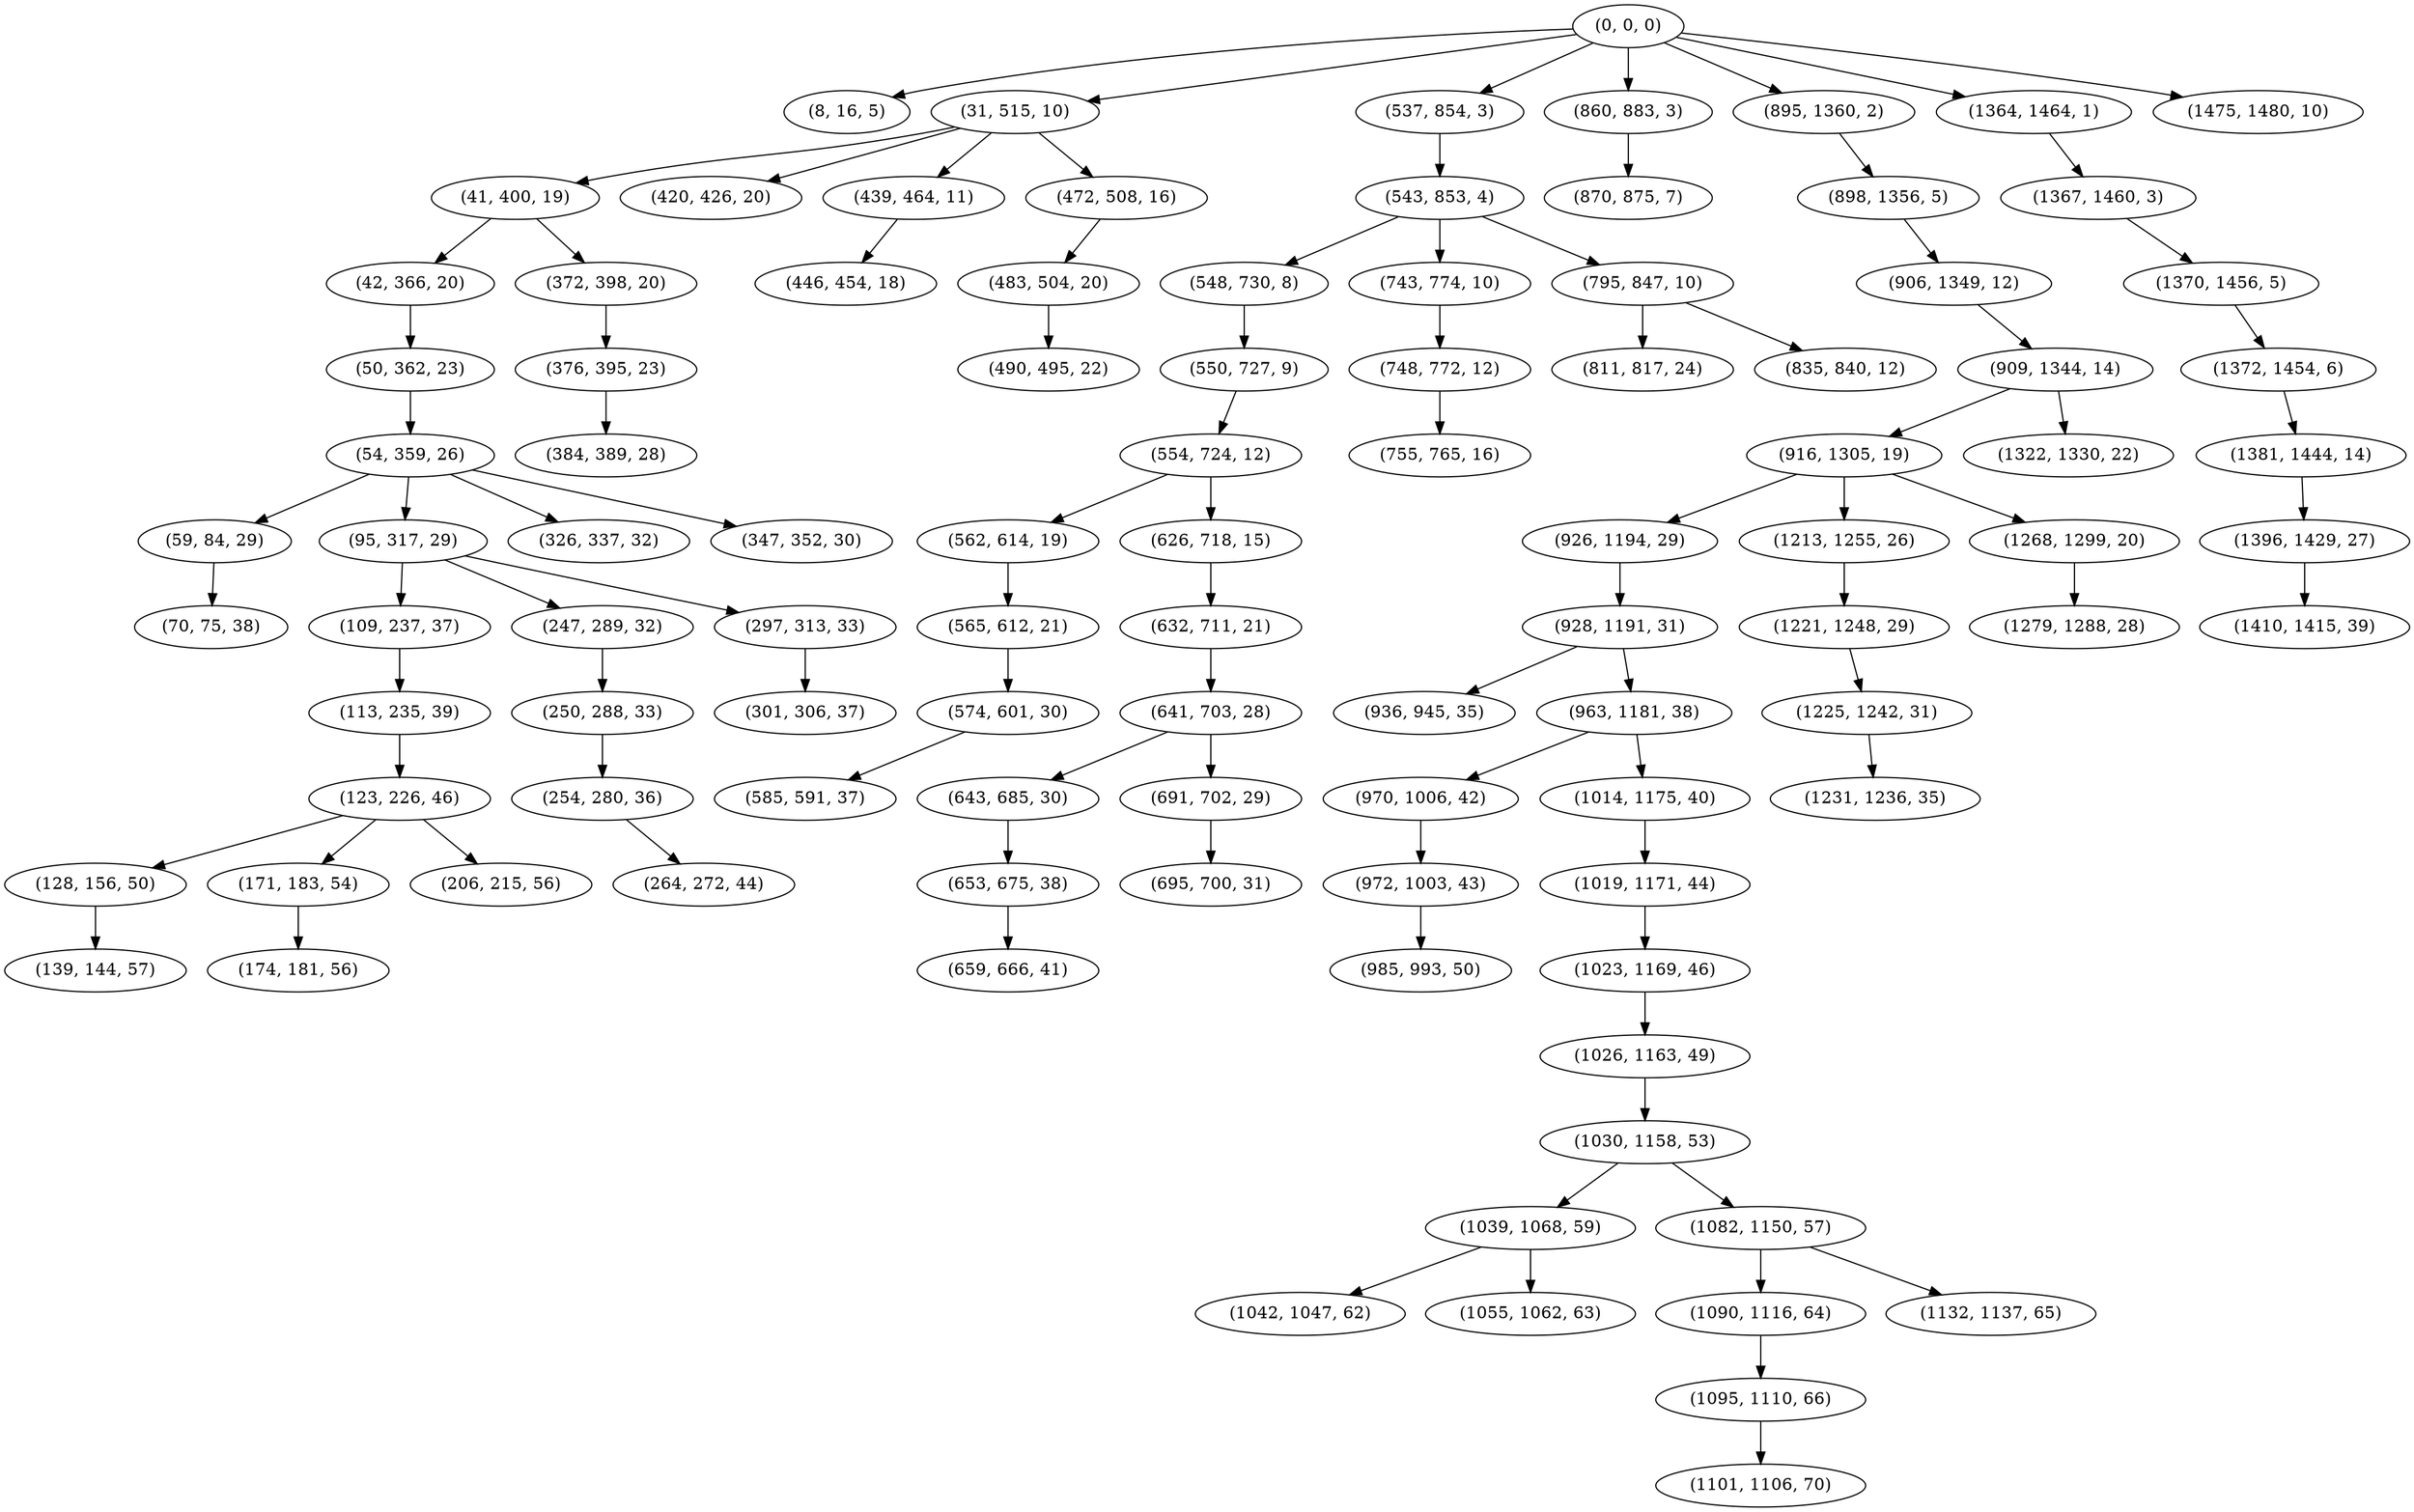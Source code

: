 digraph tree {
    "(0, 0, 0)";
    "(8, 16, 5)";
    "(31, 515, 10)";
    "(41, 400, 19)";
    "(42, 366, 20)";
    "(50, 362, 23)";
    "(54, 359, 26)";
    "(59, 84, 29)";
    "(70, 75, 38)";
    "(95, 317, 29)";
    "(109, 237, 37)";
    "(113, 235, 39)";
    "(123, 226, 46)";
    "(128, 156, 50)";
    "(139, 144, 57)";
    "(171, 183, 54)";
    "(174, 181, 56)";
    "(206, 215, 56)";
    "(247, 289, 32)";
    "(250, 288, 33)";
    "(254, 280, 36)";
    "(264, 272, 44)";
    "(297, 313, 33)";
    "(301, 306, 37)";
    "(326, 337, 32)";
    "(347, 352, 30)";
    "(372, 398, 20)";
    "(376, 395, 23)";
    "(384, 389, 28)";
    "(420, 426, 20)";
    "(439, 464, 11)";
    "(446, 454, 18)";
    "(472, 508, 16)";
    "(483, 504, 20)";
    "(490, 495, 22)";
    "(537, 854, 3)";
    "(543, 853, 4)";
    "(548, 730, 8)";
    "(550, 727, 9)";
    "(554, 724, 12)";
    "(562, 614, 19)";
    "(565, 612, 21)";
    "(574, 601, 30)";
    "(585, 591, 37)";
    "(626, 718, 15)";
    "(632, 711, 21)";
    "(641, 703, 28)";
    "(643, 685, 30)";
    "(653, 675, 38)";
    "(659, 666, 41)";
    "(691, 702, 29)";
    "(695, 700, 31)";
    "(743, 774, 10)";
    "(748, 772, 12)";
    "(755, 765, 16)";
    "(795, 847, 10)";
    "(811, 817, 24)";
    "(835, 840, 12)";
    "(860, 883, 3)";
    "(870, 875, 7)";
    "(895, 1360, 2)";
    "(898, 1356, 5)";
    "(906, 1349, 12)";
    "(909, 1344, 14)";
    "(916, 1305, 19)";
    "(926, 1194, 29)";
    "(928, 1191, 31)";
    "(936, 945, 35)";
    "(963, 1181, 38)";
    "(970, 1006, 42)";
    "(972, 1003, 43)";
    "(985, 993, 50)";
    "(1014, 1175, 40)";
    "(1019, 1171, 44)";
    "(1023, 1169, 46)";
    "(1026, 1163, 49)";
    "(1030, 1158, 53)";
    "(1039, 1068, 59)";
    "(1042, 1047, 62)";
    "(1055, 1062, 63)";
    "(1082, 1150, 57)";
    "(1090, 1116, 64)";
    "(1095, 1110, 66)";
    "(1101, 1106, 70)";
    "(1132, 1137, 65)";
    "(1213, 1255, 26)";
    "(1221, 1248, 29)";
    "(1225, 1242, 31)";
    "(1231, 1236, 35)";
    "(1268, 1299, 20)";
    "(1279, 1288, 28)";
    "(1322, 1330, 22)";
    "(1364, 1464, 1)";
    "(1367, 1460, 3)";
    "(1370, 1456, 5)";
    "(1372, 1454, 6)";
    "(1381, 1444, 14)";
    "(1396, 1429, 27)";
    "(1410, 1415, 39)";
    "(1475, 1480, 10)";
    "(0, 0, 0)" -> "(8, 16, 5)";
    "(0, 0, 0)" -> "(31, 515, 10)";
    "(0, 0, 0)" -> "(537, 854, 3)";
    "(0, 0, 0)" -> "(860, 883, 3)";
    "(0, 0, 0)" -> "(895, 1360, 2)";
    "(0, 0, 0)" -> "(1364, 1464, 1)";
    "(0, 0, 0)" -> "(1475, 1480, 10)";
    "(31, 515, 10)" -> "(41, 400, 19)";
    "(31, 515, 10)" -> "(420, 426, 20)";
    "(31, 515, 10)" -> "(439, 464, 11)";
    "(31, 515, 10)" -> "(472, 508, 16)";
    "(41, 400, 19)" -> "(42, 366, 20)";
    "(41, 400, 19)" -> "(372, 398, 20)";
    "(42, 366, 20)" -> "(50, 362, 23)";
    "(50, 362, 23)" -> "(54, 359, 26)";
    "(54, 359, 26)" -> "(59, 84, 29)";
    "(54, 359, 26)" -> "(95, 317, 29)";
    "(54, 359, 26)" -> "(326, 337, 32)";
    "(54, 359, 26)" -> "(347, 352, 30)";
    "(59, 84, 29)" -> "(70, 75, 38)";
    "(95, 317, 29)" -> "(109, 237, 37)";
    "(95, 317, 29)" -> "(247, 289, 32)";
    "(95, 317, 29)" -> "(297, 313, 33)";
    "(109, 237, 37)" -> "(113, 235, 39)";
    "(113, 235, 39)" -> "(123, 226, 46)";
    "(123, 226, 46)" -> "(128, 156, 50)";
    "(123, 226, 46)" -> "(171, 183, 54)";
    "(123, 226, 46)" -> "(206, 215, 56)";
    "(128, 156, 50)" -> "(139, 144, 57)";
    "(171, 183, 54)" -> "(174, 181, 56)";
    "(247, 289, 32)" -> "(250, 288, 33)";
    "(250, 288, 33)" -> "(254, 280, 36)";
    "(254, 280, 36)" -> "(264, 272, 44)";
    "(297, 313, 33)" -> "(301, 306, 37)";
    "(372, 398, 20)" -> "(376, 395, 23)";
    "(376, 395, 23)" -> "(384, 389, 28)";
    "(439, 464, 11)" -> "(446, 454, 18)";
    "(472, 508, 16)" -> "(483, 504, 20)";
    "(483, 504, 20)" -> "(490, 495, 22)";
    "(537, 854, 3)" -> "(543, 853, 4)";
    "(543, 853, 4)" -> "(548, 730, 8)";
    "(543, 853, 4)" -> "(743, 774, 10)";
    "(543, 853, 4)" -> "(795, 847, 10)";
    "(548, 730, 8)" -> "(550, 727, 9)";
    "(550, 727, 9)" -> "(554, 724, 12)";
    "(554, 724, 12)" -> "(562, 614, 19)";
    "(554, 724, 12)" -> "(626, 718, 15)";
    "(562, 614, 19)" -> "(565, 612, 21)";
    "(565, 612, 21)" -> "(574, 601, 30)";
    "(574, 601, 30)" -> "(585, 591, 37)";
    "(626, 718, 15)" -> "(632, 711, 21)";
    "(632, 711, 21)" -> "(641, 703, 28)";
    "(641, 703, 28)" -> "(643, 685, 30)";
    "(641, 703, 28)" -> "(691, 702, 29)";
    "(643, 685, 30)" -> "(653, 675, 38)";
    "(653, 675, 38)" -> "(659, 666, 41)";
    "(691, 702, 29)" -> "(695, 700, 31)";
    "(743, 774, 10)" -> "(748, 772, 12)";
    "(748, 772, 12)" -> "(755, 765, 16)";
    "(795, 847, 10)" -> "(811, 817, 24)";
    "(795, 847, 10)" -> "(835, 840, 12)";
    "(860, 883, 3)" -> "(870, 875, 7)";
    "(895, 1360, 2)" -> "(898, 1356, 5)";
    "(898, 1356, 5)" -> "(906, 1349, 12)";
    "(906, 1349, 12)" -> "(909, 1344, 14)";
    "(909, 1344, 14)" -> "(916, 1305, 19)";
    "(909, 1344, 14)" -> "(1322, 1330, 22)";
    "(916, 1305, 19)" -> "(926, 1194, 29)";
    "(916, 1305, 19)" -> "(1213, 1255, 26)";
    "(916, 1305, 19)" -> "(1268, 1299, 20)";
    "(926, 1194, 29)" -> "(928, 1191, 31)";
    "(928, 1191, 31)" -> "(936, 945, 35)";
    "(928, 1191, 31)" -> "(963, 1181, 38)";
    "(963, 1181, 38)" -> "(970, 1006, 42)";
    "(963, 1181, 38)" -> "(1014, 1175, 40)";
    "(970, 1006, 42)" -> "(972, 1003, 43)";
    "(972, 1003, 43)" -> "(985, 993, 50)";
    "(1014, 1175, 40)" -> "(1019, 1171, 44)";
    "(1019, 1171, 44)" -> "(1023, 1169, 46)";
    "(1023, 1169, 46)" -> "(1026, 1163, 49)";
    "(1026, 1163, 49)" -> "(1030, 1158, 53)";
    "(1030, 1158, 53)" -> "(1039, 1068, 59)";
    "(1030, 1158, 53)" -> "(1082, 1150, 57)";
    "(1039, 1068, 59)" -> "(1042, 1047, 62)";
    "(1039, 1068, 59)" -> "(1055, 1062, 63)";
    "(1082, 1150, 57)" -> "(1090, 1116, 64)";
    "(1082, 1150, 57)" -> "(1132, 1137, 65)";
    "(1090, 1116, 64)" -> "(1095, 1110, 66)";
    "(1095, 1110, 66)" -> "(1101, 1106, 70)";
    "(1213, 1255, 26)" -> "(1221, 1248, 29)";
    "(1221, 1248, 29)" -> "(1225, 1242, 31)";
    "(1225, 1242, 31)" -> "(1231, 1236, 35)";
    "(1268, 1299, 20)" -> "(1279, 1288, 28)";
    "(1364, 1464, 1)" -> "(1367, 1460, 3)";
    "(1367, 1460, 3)" -> "(1370, 1456, 5)";
    "(1370, 1456, 5)" -> "(1372, 1454, 6)";
    "(1372, 1454, 6)" -> "(1381, 1444, 14)";
    "(1381, 1444, 14)" -> "(1396, 1429, 27)";
    "(1396, 1429, 27)" -> "(1410, 1415, 39)";
}
